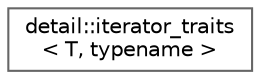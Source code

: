 digraph "Gráfico de jerarquía de clases"
{
 // LATEX_PDF_SIZE
  bgcolor="transparent";
  edge [fontname=Helvetica,fontsize=10,labelfontname=Helvetica,labelfontsize=10];
  node [fontname=Helvetica,fontsize=10,shape=box,height=0.2,width=0.4];
  rankdir="LR";
  Node0 [id="Node000000",label="detail::iterator_traits\l\< T, typename \>",height=0.2,width=0.4,color="grey40", fillcolor="white", style="filled",URL="$structdetail_1_1iterator__traits.html",tooltip=" "];
}
